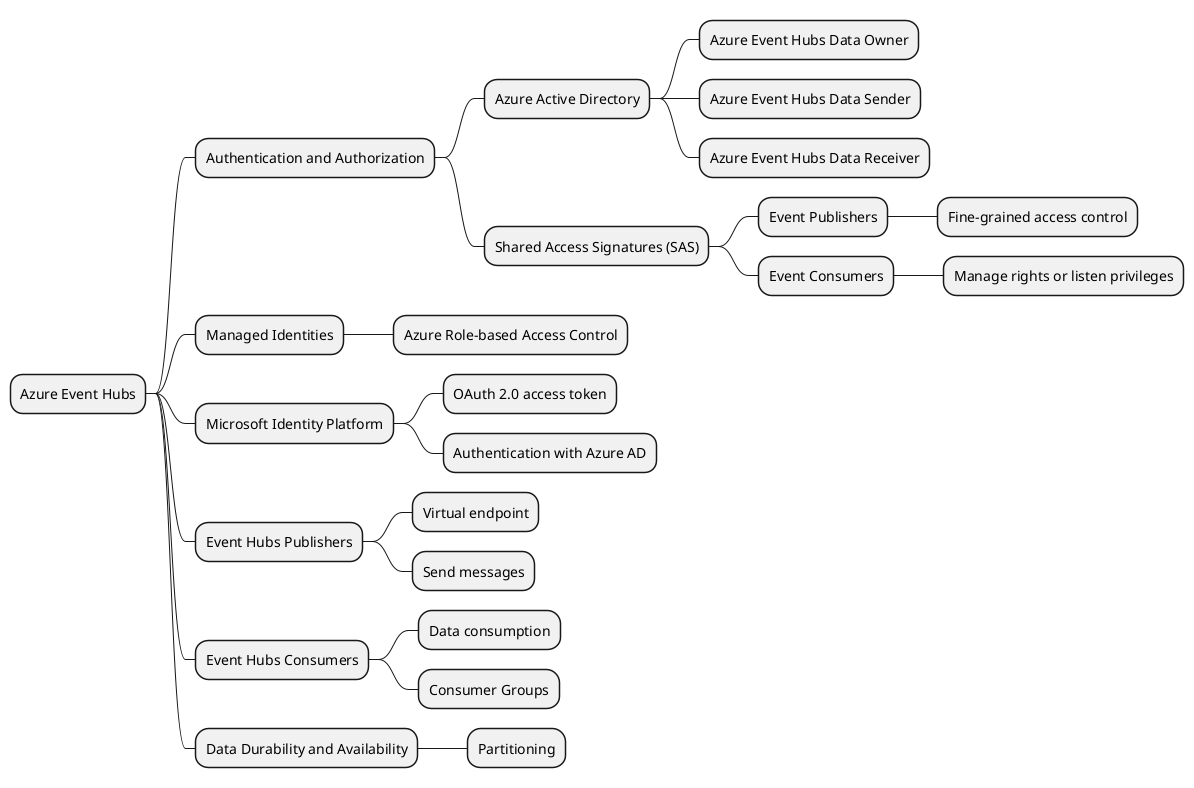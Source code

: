 @startmindmap
* Azure Event Hubs
** Authentication and Authorization
*** Azure Active Directory
**** Azure Event Hubs Data Owner
**** Azure Event Hubs Data Sender
**** Azure Event Hubs Data Receiver
*** Shared Access Signatures (SAS)
**** Event Publishers
***** Fine-grained access control
**** Event Consumers
***** Manage rights or listen privileges
** Managed Identities
*** Azure Role-based Access Control
** Microsoft Identity Platform
*** OAuth 2.0 access token
*** Authentication with Azure AD
** Event Hubs Publishers
*** Virtual endpoint
*** Send messages
** Event Hubs Consumers
*** Data consumption
*** Consumer Groups
** Data Durability and Availability
*** Partitioning
@endmindmap

